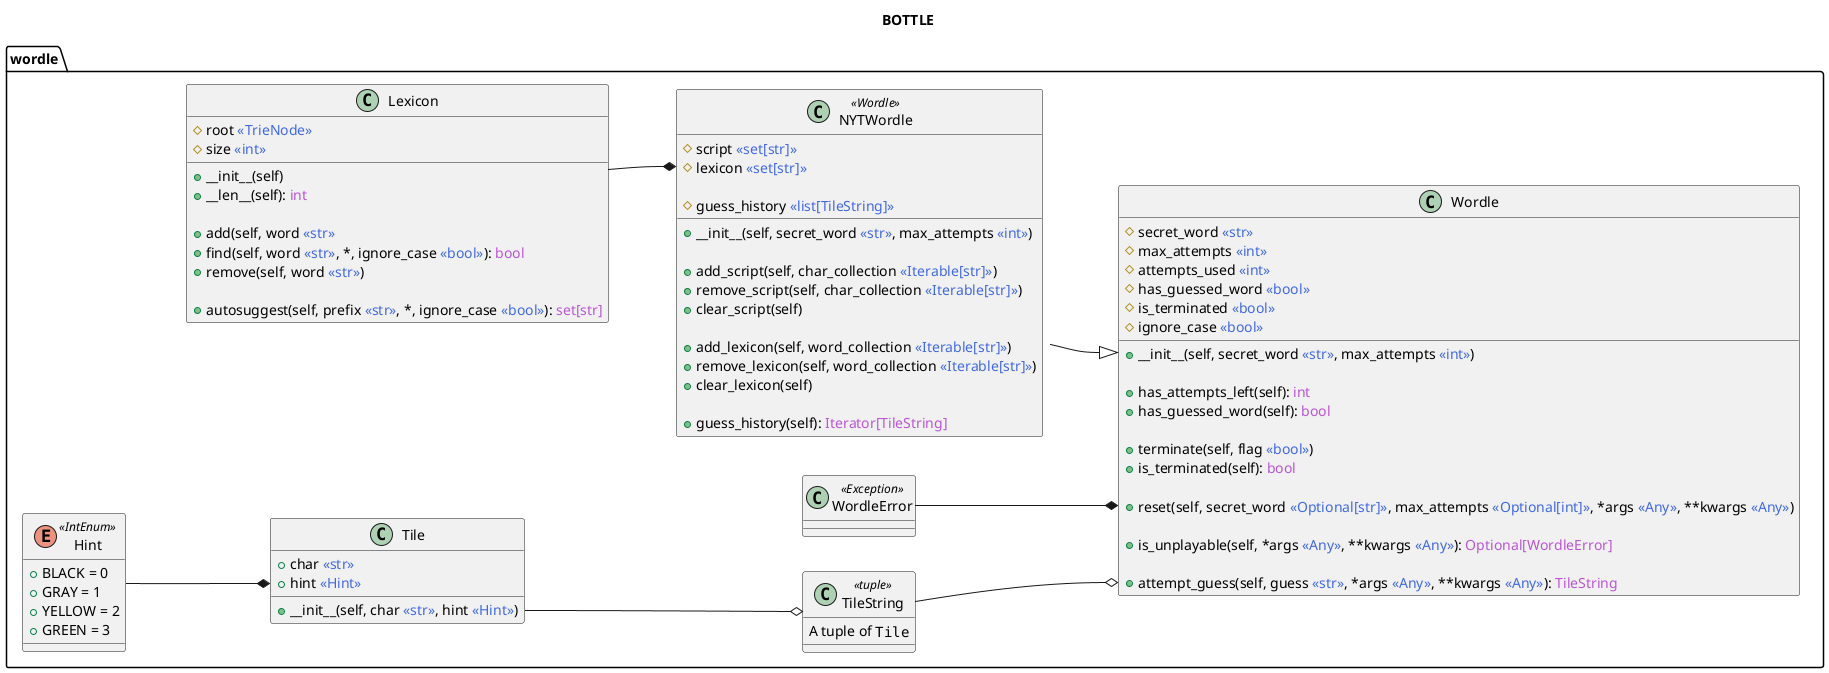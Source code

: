 @startuml
left to right direction
title BOTTLE


!function $fg($c)
!return "<color:" + $c + ">"
!endfunction

!function $type($s)
!return $fg(RoyalBlue) + "<<" + $s + ">>" + $fg(Black)
!endfunction

!function $returns($s)
!return $fg(MediumOrchid) + $s + $fg(Black)
!endfunction


package wordle
{
    enum Hint <<IntEnum>>
    {
        + BLACK = 0
        + GRAY = 1
        + YELLOW = 2
        + GREEN = 3
    }

    class Tile
    {
        + char $type(str)
        + hint $type(Hint)

        + __init__(self, char $type(str), hint $type(Hint))
    }

    class TileString <<tuple>> {
        A tuple of ""Tile""
    }

    class Wordle
    {
        # secret_word $type(str)
        # max_attempts $type(int)
        # attempts_used $type(int)
        # has_guessed_word $type(bool)
        # is_terminated $type(bool)
        # ignore_case $type(bool)

        + __init__(self, secret_word $type(str), max_attempts $type(int))

        + has_attempts_left(self): $returns(int)
        + has_guessed_word(self): $returns(bool)

        + terminate(self, flag $type(bool))
        + is_terminated(self): $returns(bool)

        + reset(self, secret_word $type(Optional[str]), max_attempts $type(Optional[int]), *args $type(Any), **kwargs $type(Any))

        + is_unplayable(self, *args $type(Any), **kwargs $type(Any)): $returns(Optional[WordleError])

        + attempt_guess(self, guess $type(str), *args $type(Any), **kwargs $type(Any)): $returns(TileString)

    }

    Hint --* Tile::hint
    Tile::__init__ --o TileString
    TileString --o Wordle::attempt_guess


    class WordleError <<Exception>>

    WordleError --* Wordle::reset


    class Lexicon
    {
        # root $type(TrieNode)
        # size $type(int)

        + __init__(self)
        + __len__(self): $returns(int)

        + add(self, word $type(str)
        + find(self, word $type(str), *, ignore_case $type(bool)): $returns(bool)
        + remove(self, word $type(str))

        + autosuggest(self, prefix $type(str), *, ignore_case $type(bool)): $returns(set[str])
    }

    class NYTWordle <<Wordle>>
    {
        # script $type(set[str])
        # lexicon $type(set[str])

        # guess_history $type(list[TileString])

        + __init__(self, secret_word $type(str), max_attempts $type(int))

        + add_script(self, char_collection $type(Iterable[str]))
        + remove_script(self, char_collection $type(Iterable[str]))
        + clear_script(self)

        + add_lexicon(self, word_collection $type(Iterable[str]))
        + remove_lexicon(self, word_collection $type(Iterable[str]))
        + clear_lexicon(self)

        + guess_history(self): $returns(Iterator[TileString])
    }

    Lexicon --* NYTWordle::lexicon
    NYTWordle --|> Wordle::__init__
}

@enduml